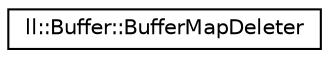 digraph "Graphical Class Hierarchy"
{
 // LATEX_PDF_SIZE
  edge [fontname="Helvetica",fontsize="10",labelfontname="Helvetica",labelfontsize="10"];
  node [fontname="Helvetica",fontsize="10",shape=record];
  rankdir="LR";
  Node0 [label="ll::Buffer::BufferMapDeleter",height=0.2,width=0.4,color="black", fillcolor="white", style="filled",URL="$dd/d14/structll_1_1Buffer_1_1BufferMapDeleter.html",tooltip="Deleter for unmapping buffers from host memory."];
}
